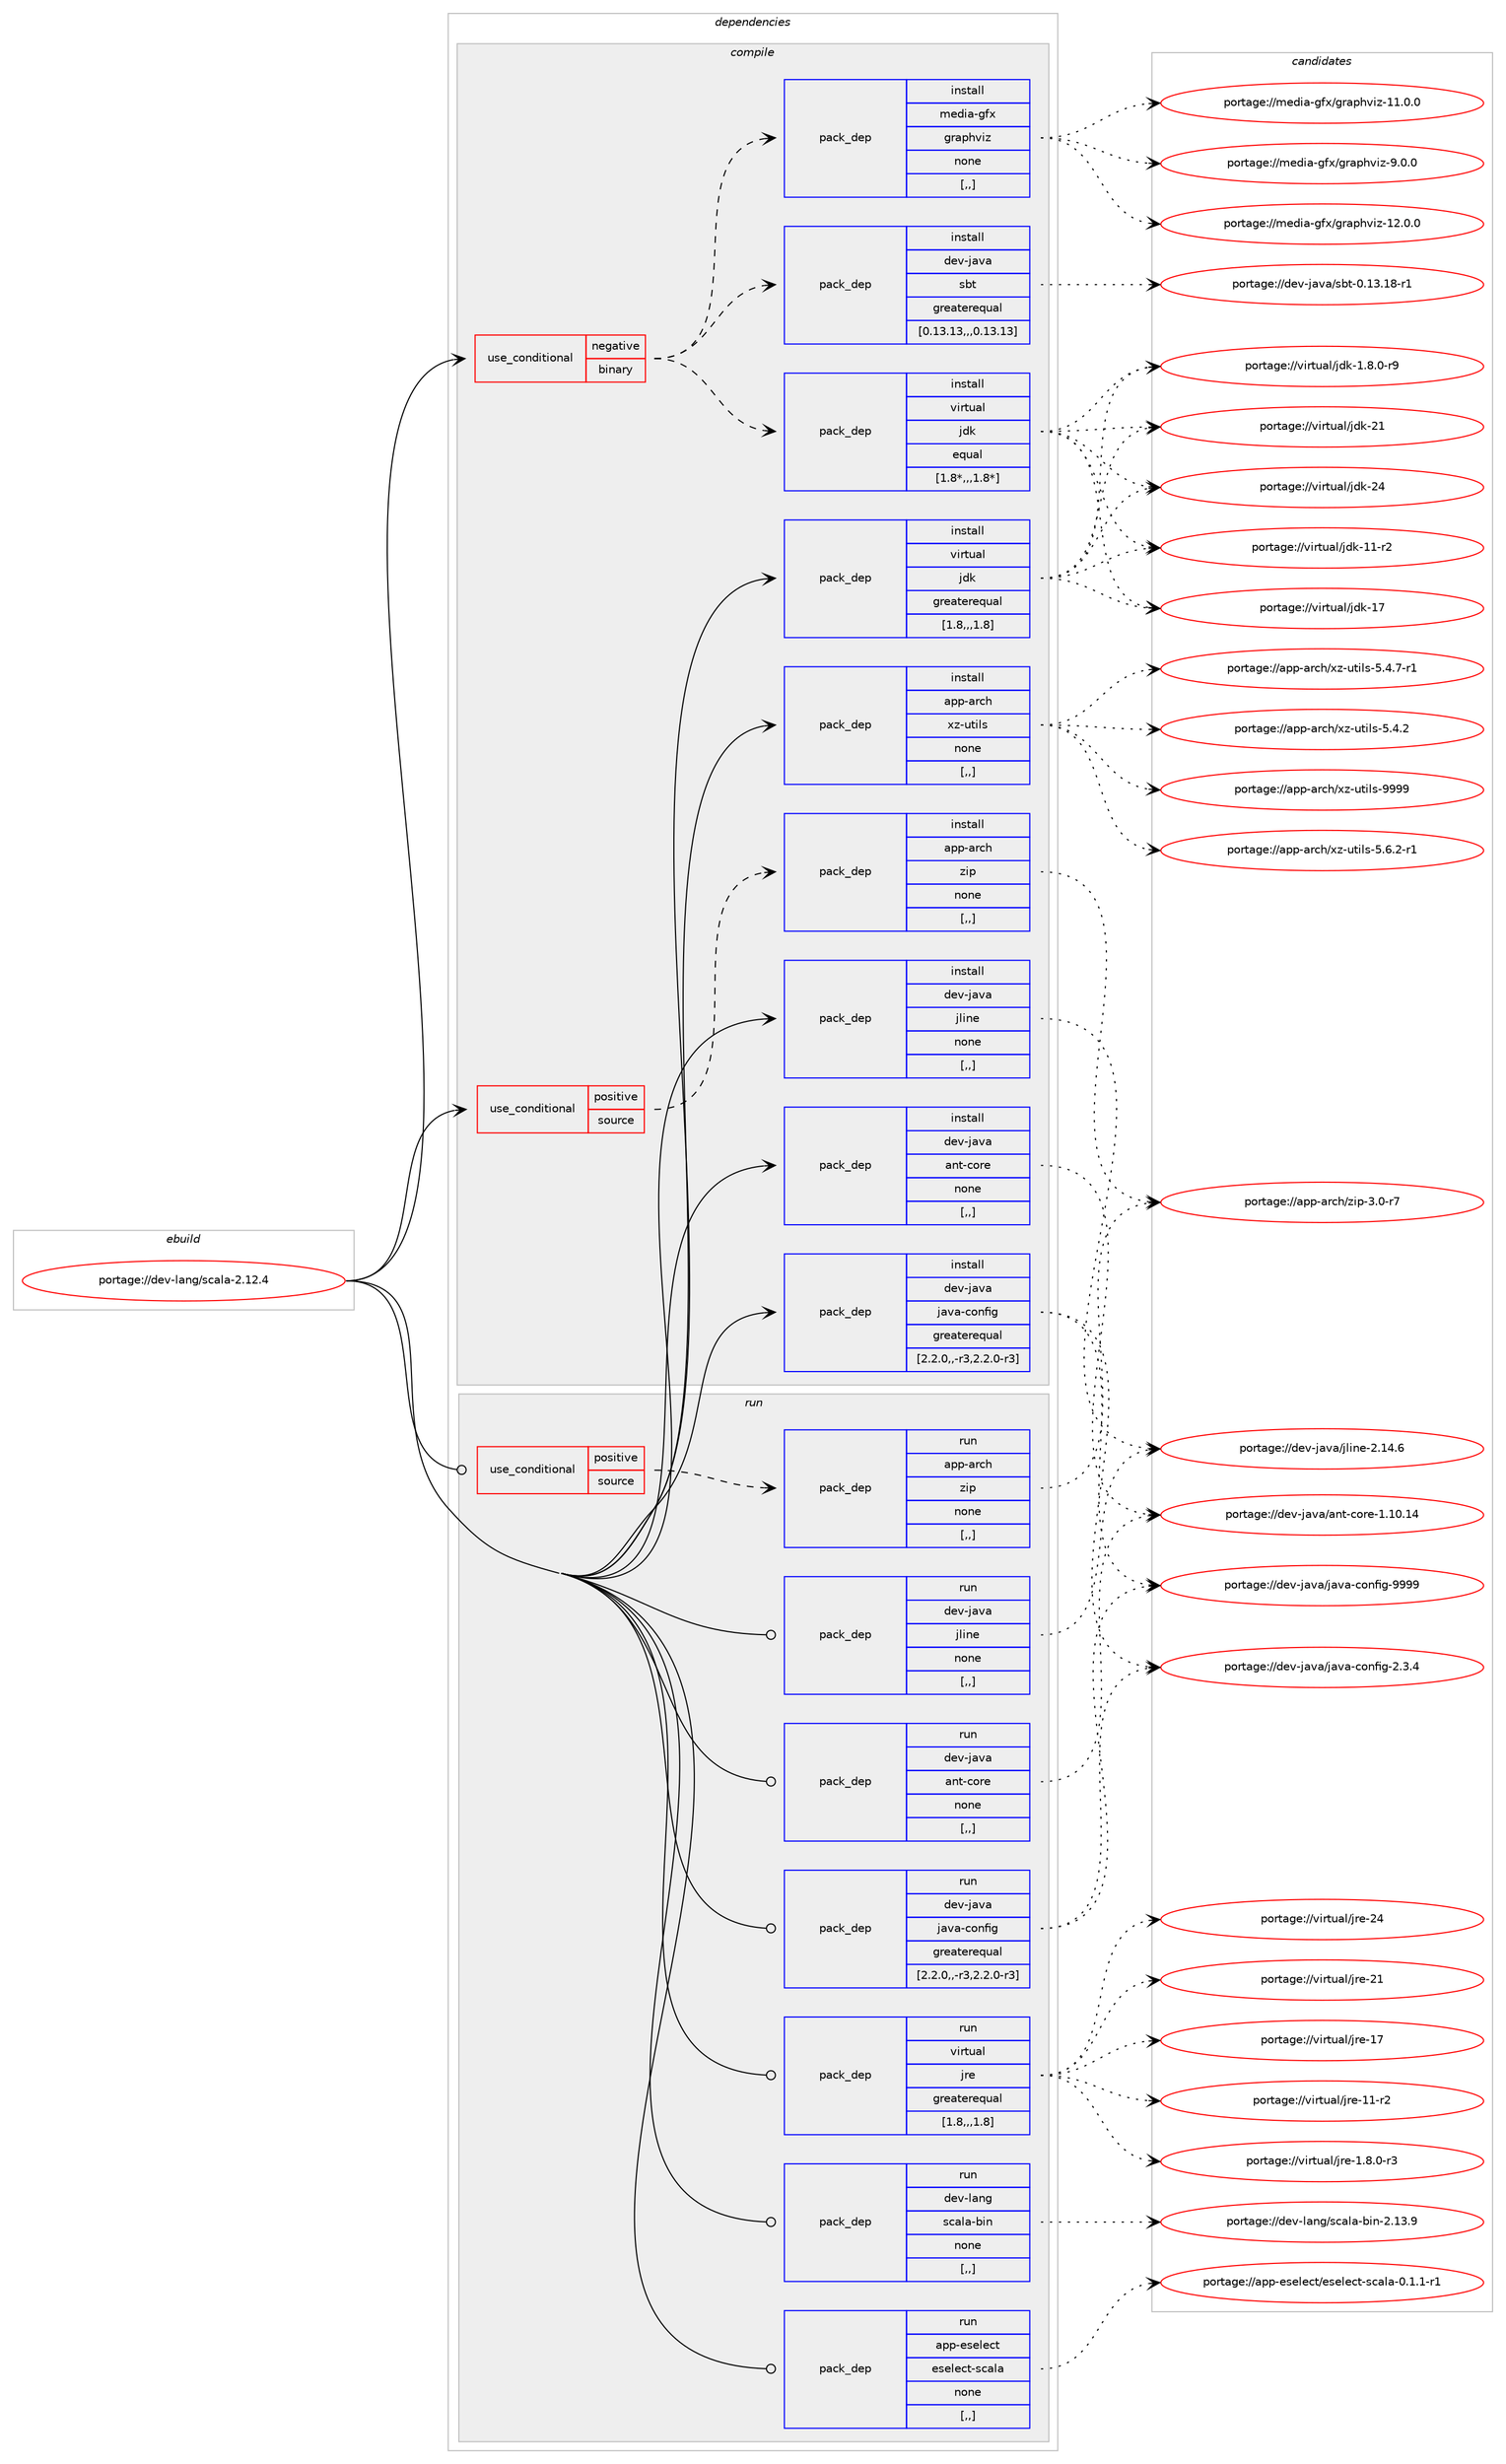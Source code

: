digraph prolog {

# *************
# Graph options
# *************

newrank=true;
concentrate=true;
compound=true;
graph [rankdir=LR,fontname=Helvetica,fontsize=10,ranksep=1.5];#, ranksep=2.5, nodesep=0.2];
edge  [arrowhead=vee];
node  [fontname=Helvetica,fontsize=10];

# **********
# The ebuild
# **********

subgraph cluster_leftcol {
color=gray;
label=<<i>ebuild</i>>;
id [label="portage://dev-lang/scala-2.12.4", color=red, width=4, href="../dev-lang/scala-2.12.4.svg"];
}

# ****************
# The dependencies
# ****************

subgraph cluster_midcol {
color=gray;
label=<<i>dependencies</i>>;
subgraph cluster_compile {
fillcolor="#eeeeee";
style=filled;
label=<<i>compile</i>>;
subgraph cond25427 {
dependency105551 [label=<<TABLE BORDER="0" CELLBORDER="1" CELLSPACING="0" CELLPADDING="4"><TR><TD ROWSPAN="3" CELLPADDING="10">use_conditional</TD></TR><TR><TD>negative</TD></TR><TR><TD>binary</TD></TR></TABLE>>, shape=none, color=red];
subgraph pack78975 {
dependency105552 [label=<<TABLE BORDER="0" CELLBORDER="1" CELLSPACING="0" CELLPADDING="4" WIDTH="220"><TR><TD ROWSPAN="6" CELLPADDING="30">pack_dep</TD></TR><TR><TD WIDTH="110">install</TD></TR><TR><TD>virtual</TD></TR><TR><TD>jdk</TD></TR><TR><TD>equal</TD></TR><TR><TD>[1.8*,,,1.8*]</TD></TR></TABLE>>, shape=none, color=blue];
}
dependency105551:e -> dependency105552:w [weight=20,style="dashed",arrowhead="vee"];
subgraph pack78976 {
dependency105553 [label=<<TABLE BORDER="0" CELLBORDER="1" CELLSPACING="0" CELLPADDING="4" WIDTH="220"><TR><TD ROWSPAN="6" CELLPADDING="30">pack_dep</TD></TR><TR><TD WIDTH="110">install</TD></TR><TR><TD>dev-java</TD></TR><TR><TD>sbt</TD></TR><TR><TD>greaterequal</TD></TR><TR><TD>[0.13.13,,,0.13.13]</TD></TR></TABLE>>, shape=none, color=blue];
}
dependency105551:e -> dependency105553:w [weight=20,style="dashed",arrowhead="vee"];
subgraph pack78977 {
dependency105554 [label=<<TABLE BORDER="0" CELLBORDER="1" CELLSPACING="0" CELLPADDING="4" WIDTH="220"><TR><TD ROWSPAN="6" CELLPADDING="30">pack_dep</TD></TR><TR><TD WIDTH="110">install</TD></TR><TR><TD>media-gfx</TD></TR><TR><TD>graphviz</TD></TR><TR><TD>none</TD></TR><TR><TD>[,,]</TD></TR></TABLE>>, shape=none, color=blue];
}
dependency105551:e -> dependency105554:w [weight=20,style="dashed",arrowhead="vee"];
}
id:e -> dependency105551:w [weight=20,style="solid",arrowhead="vee"];
subgraph cond25428 {
dependency105555 [label=<<TABLE BORDER="0" CELLBORDER="1" CELLSPACING="0" CELLPADDING="4"><TR><TD ROWSPAN="3" CELLPADDING="10">use_conditional</TD></TR><TR><TD>positive</TD></TR><TR><TD>source</TD></TR></TABLE>>, shape=none, color=red];
subgraph pack78978 {
dependency105556 [label=<<TABLE BORDER="0" CELLBORDER="1" CELLSPACING="0" CELLPADDING="4" WIDTH="220"><TR><TD ROWSPAN="6" CELLPADDING="30">pack_dep</TD></TR><TR><TD WIDTH="110">install</TD></TR><TR><TD>app-arch</TD></TR><TR><TD>zip</TD></TR><TR><TD>none</TD></TR><TR><TD>[,,]</TD></TR></TABLE>>, shape=none, color=blue];
}
dependency105555:e -> dependency105556:w [weight=20,style="dashed",arrowhead="vee"];
}
id:e -> dependency105555:w [weight=20,style="solid",arrowhead="vee"];
subgraph pack78979 {
dependency105557 [label=<<TABLE BORDER="0" CELLBORDER="1" CELLSPACING="0" CELLPADDING="4" WIDTH="220"><TR><TD ROWSPAN="6" CELLPADDING="30">pack_dep</TD></TR><TR><TD WIDTH="110">install</TD></TR><TR><TD>app-arch</TD></TR><TR><TD>xz-utils</TD></TR><TR><TD>none</TD></TR><TR><TD>[,,]</TD></TR></TABLE>>, shape=none, color=blue];
}
id:e -> dependency105557:w [weight=20,style="solid",arrowhead="vee"];
subgraph pack78980 {
dependency105558 [label=<<TABLE BORDER="0" CELLBORDER="1" CELLSPACING="0" CELLPADDING="4" WIDTH="220"><TR><TD ROWSPAN="6" CELLPADDING="30">pack_dep</TD></TR><TR><TD WIDTH="110">install</TD></TR><TR><TD>dev-java</TD></TR><TR><TD>ant-core</TD></TR><TR><TD>none</TD></TR><TR><TD>[,,]</TD></TR></TABLE>>, shape=none, color=blue];
}
id:e -> dependency105558:w [weight=20,style="solid",arrowhead="vee"];
subgraph pack78981 {
dependency105559 [label=<<TABLE BORDER="0" CELLBORDER="1" CELLSPACING="0" CELLPADDING="4" WIDTH="220"><TR><TD ROWSPAN="6" CELLPADDING="30">pack_dep</TD></TR><TR><TD WIDTH="110">install</TD></TR><TR><TD>dev-java</TD></TR><TR><TD>java-config</TD></TR><TR><TD>greaterequal</TD></TR><TR><TD>[2.2.0,,-r3,2.2.0-r3]</TD></TR></TABLE>>, shape=none, color=blue];
}
id:e -> dependency105559:w [weight=20,style="solid",arrowhead="vee"];
subgraph pack78982 {
dependency105560 [label=<<TABLE BORDER="0" CELLBORDER="1" CELLSPACING="0" CELLPADDING="4" WIDTH="220"><TR><TD ROWSPAN="6" CELLPADDING="30">pack_dep</TD></TR><TR><TD WIDTH="110">install</TD></TR><TR><TD>dev-java</TD></TR><TR><TD>jline</TD></TR><TR><TD>none</TD></TR><TR><TD>[,,]</TD></TR></TABLE>>, shape=none, color=blue];
}
id:e -> dependency105560:w [weight=20,style="solid",arrowhead="vee"];
subgraph pack78983 {
dependency105561 [label=<<TABLE BORDER="0" CELLBORDER="1" CELLSPACING="0" CELLPADDING="4" WIDTH="220"><TR><TD ROWSPAN="6" CELLPADDING="30">pack_dep</TD></TR><TR><TD WIDTH="110">install</TD></TR><TR><TD>virtual</TD></TR><TR><TD>jdk</TD></TR><TR><TD>greaterequal</TD></TR><TR><TD>[1.8,,,1.8]</TD></TR></TABLE>>, shape=none, color=blue];
}
id:e -> dependency105561:w [weight=20,style="solid",arrowhead="vee"];
}
subgraph cluster_compileandrun {
fillcolor="#eeeeee";
style=filled;
label=<<i>compile and run</i>>;
}
subgraph cluster_run {
fillcolor="#eeeeee";
style=filled;
label=<<i>run</i>>;
subgraph cond25429 {
dependency105562 [label=<<TABLE BORDER="0" CELLBORDER="1" CELLSPACING="0" CELLPADDING="4"><TR><TD ROWSPAN="3" CELLPADDING="10">use_conditional</TD></TR><TR><TD>positive</TD></TR><TR><TD>source</TD></TR></TABLE>>, shape=none, color=red];
subgraph pack78984 {
dependency105563 [label=<<TABLE BORDER="0" CELLBORDER="1" CELLSPACING="0" CELLPADDING="4" WIDTH="220"><TR><TD ROWSPAN="6" CELLPADDING="30">pack_dep</TD></TR><TR><TD WIDTH="110">run</TD></TR><TR><TD>app-arch</TD></TR><TR><TD>zip</TD></TR><TR><TD>none</TD></TR><TR><TD>[,,]</TD></TR></TABLE>>, shape=none, color=blue];
}
dependency105562:e -> dependency105563:w [weight=20,style="dashed",arrowhead="vee"];
}
id:e -> dependency105562:w [weight=20,style="solid",arrowhead="odot"];
subgraph pack78985 {
dependency105564 [label=<<TABLE BORDER="0" CELLBORDER="1" CELLSPACING="0" CELLPADDING="4" WIDTH="220"><TR><TD ROWSPAN="6" CELLPADDING="30">pack_dep</TD></TR><TR><TD WIDTH="110">run</TD></TR><TR><TD>app-eselect</TD></TR><TR><TD>eselect-scala</TD></TR><TR><TD>none</TD></TR><TR><TD>[,,]</TD></TR></TABLE>>, shape=none, color=blue];
}
id:e -> dependency105564:w [weight=20,style="solid",arrowhead="odot"];
subgraph pack78986 {
dependency105565 [label=<<TABLE BORDER="0" CELLBORDER="1" CELLSPACING="0" CELLPADDING="4" WIDTH="220"><TR><TD ROWSPAN="6" CELLPADDING="30">pack_dep</TD></TR><TR><TD WIDTH="110">run</TD></TR><TR><TD>dev-java</TD></TR><TR><TD>ant-core</TD></TR><TR><TD>none</TD></TR><TR><TD>[,,]</TD></TR></TABLE>>, shape=none, color=blue];
}
id:e -> dependency105565:w [weight=20,style="solid",arrowhead="odot"];
subgraph pack78987 {
dependency105566 [label=<<TABLE BORDER="0" CELLBORDER="1" CELLSPACING="0" CELLPADDING="4" WIDTH="220"><TR><TD ROWSPAN="6" CELLPADDING="30">pack_dep</TD></TR><TR><TD WIDTH="110">run</TD></TR><TR><TD>dev-java</TD></TR><TR><TD>java-config</TD></TR><TR><TD>greaterequal</TD></TR><TR><TD>[2.2.0,,-r3,2.2.0-r3]</TD></TR></TABLE>>, shape=none, color=blue];
}
id:e -> dependency105566:w [weight=20,style="solid",arrowhead="odot"];
subgraph pack78988 {
dependency105567 [label=<<TABLE BORDER="0" CELLBORDER="1" CELLSPACING="0" CELLPADDING="4" WIDTH="220"><TR><TD ROWSPAN="6" CELLPADDING="30">pack_dep</TD></TR><TR><TD WIDTH="110">run</TD></TR><TR><TD>dev-java</TD></TR><TR><TD>jline</TD></TR><TR><TD>none</TD></TR><TR><TD>[,,]</TD></TR></TABLE>>, shape=none, color=blue];
}
id:e -> dependency105567:w [weight=20,style="solid",arrowhead="odot"];
subgraph pack78989 {
dependency105568 [label=<<TABLE BORDER="0" CELLBORDER="1" CELLSPACING="0" CELLPADDING="4" WIDTH="220"><TR><TD ROWSPAN="6" CELLPADDING="30">pack_dep</TD></TR><TR><TD WIDTH="110">run</TD></TR><TR><TD>virtual</TD></TR><TR><TD>jre</TD></TR><TR><TD>greaterequal</TD></TR><TR><TD>[1.8,,,1.8]</TD></TR></TABLE>>, shape=none, color=blue];
}
id:e -> dependency105568:w [weight=20,style="solid",arrowhead="odot"];
subgraph pack78990 {
dependency105569 [label=<<TABLE BORDER="0" CELLBORDER="1" CELLSPACING="0" CELLPADDING="4" WIDTH="220"><TR><TD ROWSPAN="6" CELLPADDING="30">pack_dep</TD></TR><TR><TD WIDTH="110">run</TD></TR><TR><TD>dev-lang</TD></TR><TR><TD>scala-bin</TD></TR><TR><TD>none</TD></TR><TR><TD>[,,]</TD></TR></TABLE>>, shape=none, color=blue];
}
id:e -> dependency105569:w [weight=20,style="solid",arrowhead="odot"];
}
}

# **************
# The candidates
# **************

subgraph cluster_choices {
rank=same;
color=gray;
label=<<i>candidates</i>>;

subgraph choice78975 {
color=black;
nodesep=1;
choice1181051141161179710847106100107455052 [label="portage://virtual/jdk-24", color=red, width=4,href="../virtual/jdk-24.svg"];
choice1181051141161179710847106100107455049 [label="portage://virtual/jdk-21", color=red, width=4,href="../virtual/jdk-21.svg"];
choice1181051141161179710847106100107454955 [label="portage://virtual/jdk-17", color=red, width=4,href="../virtual/jdk-17.svg"];
choice11810511411611797108471061001074549494511450 [label="portage://virtual/jdk-11-r2", color=red, width=4,href="../virtual/jdk-11-r2.svg"];
choice11810511411611797108471061001074549465646484511457 [label="portage://virtual/jdk-1.8.0-r9", color=red, width=4,href="../virtual/jdk-1.8.0-r9.svg"];
dependency105552:e -> choice1181051141161179710847106100107455052:w [style=dotted,weight="100"];
dependency105552:e -> choice1181051141161179710847106100107455049:w [style=dotted,weight="100"];
dependency105552:e -> choice1181051141161179710847106100107454955:w [style=dotted,weight="100"];
dependency105552:e -> choice11810511411611797108471061001074549494511450:w [style=dotted,weight="100"];
dependency105552:e -> choice11810511411611797108471061001074549465646484511457:w [style=dotted,weight="100"];
}
subgraph choice78976 {
color=black;
nodesep=1;
choice100101118451069711897471159811645484649514649564511449 [label="portage://dev-java/sbt-0.13.18-r1", color=red, width=4,href="../dev-java/sbt-0.13.18-r1.svg"];
dependency105553:e -> choice100101118451069711897471159811645484649514649564511449:w [style=dotted,weight="100"];
}
subgraph choice78977 {
color=black;
nodesep=1;
choice1091011001059745103102120471031149711210411810512245495046484648 [label="portage://media-gfx/graphviz-12.0.0", color=red, width=4,href="../media-gfx/graphviz-12.0.0.svg"];
choice1091011001059745103102120471031149711210411810512245494946484648 [label="portage://media-gfx/graphviz-11.0.0", color=red, width=4,href="../media-gfx/graphviz-11.0.0.svg"];
choice10910110010597451031021204710311497112104118105122455746484648 [label="portage://media-gfx/graphviz-9.0.0", color=red, width=4,href="../media-gfx/graphviz-9.0.0.svg"];
dependency105554:e -> choice1091011001059745103102120471031149711210411810512245495046484648:w [style=dotted,weight="100"];
dependency105554:e -> choice1091011001059745103102120471031149711210411810512245494946484648:w [style=dotted,weight="100"];
dependency105554:e -> choice10910110010597451031021204710311497112104118105122455746484648:w [style=dotted,weight="100"];
}
subgraph choice78978 {
color=black;
nodesep=1;
choice9711211245971149910447122105112455146484511455 [label="portage://app-arch/zip-3.0-r7", color=red, width=4,href="../app-arch/zip-3.0-r7.svg"];
dependency105556:e -> choice9711211245971149910447122105112455146484511455:w [style=dotted,weight="100"];
}
subgraph choice78979 {
color=black;
nodesep=1;
choice9711211245971149910447120122451171161051081154557575757 [label="portage://app-arch/xz-utils-9999", color=red, width=4,href="../app-arch/xz-utils-9999.svg"];
choice9711211245971149910447120122451171161051081154553465446504511449 [label="portage://app-arch/xz-utils-5.6.2-r1", color=red, width=4,href="../app-arch/xz-utils-5.6.2-r1.svg"];
choice9711211245971149910447120122451171161051081154553465246554511449 [label="portage://app-arch/xz-utils-5.4.7-r1", color=red, width=4,href="../app-arch/xz-utils-5.4.7-r1.svg"];
choice971121124597114991044712012245117116105108115455346524650 [label="portage://app-arch/xz-utils-5.4.2", color=red, width=4,href="../app-arch/xz-utils-5.4.2.svg"];
dependency105557:e -> choice9711211245971149910447120122451171161051081154557575757:w [style=dotted,weight="100"];
dependency105557:e -> choice9711211245971149910447120122451171161051081154553465446504511449:w [style=dotted,weight="100"];
dependency105557:e -> choice9711211245971149910447120122451171161051081154553465246554511449:w [style=dotted,weight="100"];
dependency105557:e -> choice971121124597114991044712012245117116105108115455346524650:w [style=dotted,weight="100"];
}
subgraph choice78980 {
color=black;
nodesep=1;
choice100101118451069711897479711011645991111141014549464948464952 [label="portage://dev-java/ant-core-1.10.14", color=red, width=4,href="../dev-java/ant-core-1.10.14.svg"];
dependency105558:e -> choice100101118451069711897479711011645991111141014549464948464952:w [style=dotted,weight="100"];
}
subgraph choice78981 {
color=black;
nodesep=1;
choice10010111845106971189747106971189745991111101021051034557575757 [label="portage://dev-java/java-config-9999", color=red, width=4,href="../dev-java/java-config-9999.svg"];
choice1001011184510697118974710697118974599111110102105103455046514652 [label="portage://dev-java/java-config-2.3.4", color=red, width=4,href="../dev-java/java-config-2.3.4.svg"];
dependency105559:e -> choice10010111845106971189747106971189745991111101021051034557575757:w [style=dotted,weight="100"];
dependency105559:e -> choice1001011184510697118974710697118974599111110102105103455046514652:w [style=dotted,weight="100"];
}
subgraph choice78982 {
color=black;
nodesep=1;
choice1001011184510697118974710610810511010145504649524654 [label="portage://dev-java/jline-2.14.6", color=red, width=4,href="../dev-java/jline-2.14.6.svg"];
dependency105560:e -> choice1001011184510697118974710610810511010145504649524654:w [style=dotted,weight="100"];
}
subgraph choice78983 {
color=black;
nodesep=1;
choice1181051141161179710847106100107455052 [label="portage://virtual/jdk-24", color=red, width=4,href="../virtual/jdk-24.svg"];
choice1181051141161179710847106100107455049 [label="portage://virtual/jdk-21", color=red, width=4,href="../virtual/jdk-21.svg"];
choice1181051141161179710847106100107454955 [label="portage://virtual/jdk-17", color=red, width=4,href="../virtual/jdk-17.svg"];
choice11810511411611797108471061001074549494511450 [label="portage://virtual/jdk-11-r2", color=red, width=4,href="../virtual/jdk-11-r2.svg"];
choice11810511411611797108471061001074549465646484511457 [label="portage://virtual/jdk-1.8.0-r9", color=red, width=4,href="../virtual/jdk-1.8.0-r9.svg"];
dependency105561:e -> choice1181051141161179710847106100107455052:w [style=dotted,weight="100"];
dependency105561:e -> choice1181051141161179710847106100107455049:w [style=dotted,weight="100"];
dependency105561:e -> choice1181051141161179710847106100107454955:w [style=dotted,weight="100"];
dependency105561:e -> choice11810511411611797108471061001074549494511450:w [style=dotted,weight="100"];
dependency105561:e -> choice11810511411611797108471061001074549465646484511457:w [style=dotted,weight="100"];
}
subgraph choice78984 {
color=black;
nodesep=1;
choice9711211245971149910447122105112455146484511455 [label="portage://app-arch/zip-3.0-r7", color=red, width=4,href="../app-arch/zip-3.0-r7.svg"];
dependency105563:e -> choice9711211245971149910447122105112455146484511455:w [style=dotted,weight="100"];
}
subgraph choice78985 {
color=black;
nodesep=1;
choice9711211245101115101108101991164710111510110810199116451159997108974548464946494511449 [label="portage://app-eselect/eselect-scala-0.1.1-r1", color=red, width=4,href="../app-eselect/eselect-scala-0.1.1-r1.svg"];
dependency105564:e -> choice9711211245101115101108101991164710111510110810199116451159997108974548464946494511449:w [style=dotted,weight="100"];
}
subgraph choice78986 {
color=black;
nodesep=1;
choice100101118451069711897479711011645991111141014549464948464952 [label="portage://dev-java/ant-core-1.10.14", color=red, width=4,href="../dev-java/ant-core-1.10.14.svg"];
dependency105565:e -> choice100101118451069711897479711011645991111141014549464948464952:w [style=dotted,weight="100"];
}
subgraph choice78987 {
color=black;
nodesep=1;
choice10010111845106971189747106971189745991111101021051034557575757 [label="portage://dev-java/java-config-9999", color=red, width=4,href="../dev-java/java-config-9999.svg"];
choice1001011184510697118974710697118974599111110102105103455046514652 [label="portage://dev-java/java-config-2.3.4", color=red, width=4,href="../dev-java/java-config-2.3.4.svg"];
dependency105566:e -> choice10010111845106971189747106971189745991111101021051034557575757:w [style=dotted,weight="100"];
dependency105566:e -> choice1001011184510697118974710697118974599111110102105103455046514652:w [style=dotted,weight="100"];
}
subgraph choice78988 {
color=black;
nodesep=1;
choice1001011184510697118974710610810511010145504649524654 [label="portage://dev-java/jline-2.14.6", color=red, width=4,href="../dev-java/jline-2.14.6.svg"];
dependency105567:e -> choice1001011184510697118974710610810511010145504649524654:w [style=dotted,weight="100"];
}
subgraph choice78989 {
color=black;
nodesep=1;
choice1181051141161179710847106114101455052 [label="portage://virtual/jre-24", color=red, width=4,href="../virtual/jre-24.svg"];
choice1181051141161179710847106114101455049 [label="portage://virtual/jre-21", color=red, width=4,href="../virtual/jre-21.svg"];
choice1181051141161179710847106114101454955 [label="portage://virtual/jre-17", color=red, width=4,href="../virtual/jre-17.svg"];
choice11810511411611797108471061141014549494511450 [label="portage://virtual/jre-11-r2", color=red, width=4,href="../virtual/jre-11-r2.svg"];
choice11810511411611797108471061141014549465646484511451 [label="portage://virtual/jre-1.8.0-r3", color=red, width=4,href="../virtual/jre-1.8.0-r3.svg"];
dependency105568:e -> choice1181051141161179710847106114101455052:w [style=dotted,weight="100"];
dependency105568:e -> choice1181051141161179710847106114101455049:w [style=dotted,weight="100"];
dependency105568:e -> choice1181051141161179710847106114101454955:w [style=dotted,weight="100"];
dependency105568:e -> choice11810511411611797108471061141014549494511450:w [style=dotted,weight="100"];
dependency105568:e -> choice11810511411611797108471061141014549465646484511451:w [style=dotted,weight="100"];
}
subgraph choice78990 {
color=black;
nodesep=1;
choice100101118451089711010347115999710897459810511045504649514657 [label="portage://dev-lang/scala-bin-2.13.9", color=red, width=4,href="../dev-lang/scala-bin-2.13.9.svg"];
dependency105569:e -> choice100101118451089711010347115999710897459810511045504649514657:w [style=dotted,weight="100"];
}
}

}
